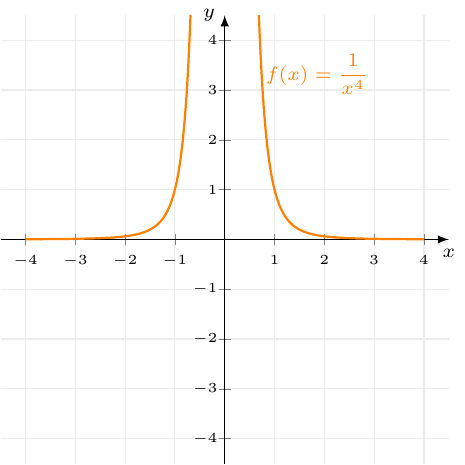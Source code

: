 \documentclass[crop]{standalone}
\usepackage[dvipsnames]{xcolor}
\usepackage{tikz}
\usepackage{pgfplots}
\pgfplotsset{compat=1.18}
\begin{document}
  \begin{tikzpicture}
    \begin{axis}[%
      axis x line=center,axis y line=center,
      unit vector ratio={1 1},
      xlabel={$x$},ylabel={$y$},
      xlabel style={below,font=\scriptsize},
      ylabel style={left,font=\scriptsize},
      xmin=-4.5,xmax=4.5,
      xtick={-4,-3,-2,-1,0,1,2,3,4},
      xticklabel style={font=\tiny},
      ymin=-4.5,ymax=4.5,
      restrict y to domain=-5:5,
      ytick={-4,-3,-2,-1,0,1,2,3,4},
      yticklabel style={font=\tiny,xshift=0.3em},
      axis line style={-latex},
      grid=major,
      major grid style={gray!15},
      declare function={
        f(\x) = 1/\x^4;
      }
    ]%
      \addplot[mark=none,color=orange,thick,samples=1000,domain=-4:4] {f(x)} node[pos=0.6,xshift=2em] {\scriptsize$\displaystyle f(x) = \frac{1}{x^{4}}$};
    \end{axis}
  \end{tikzpicture}%
\end{document}